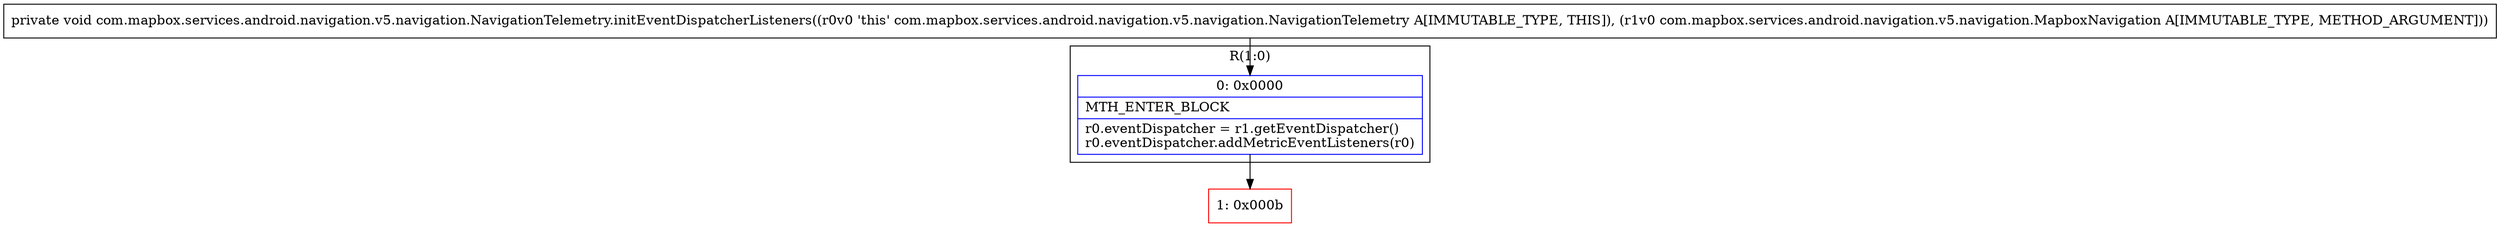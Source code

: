 digraph "CFG forcom.mapbox.services.android.navigation.v5.navigation.NavigationTelemetry.initEventDispatcherListeners(Lcom\/mapbox\/services\/android\/navigation\/v5\/navigation\/MapboxNavigation;)V" {
subgraph cluster_Region_371013716 {
label = "R(1:0)";
node [shape=record,color=blue];
Node_0 [shape=record,label="{0\:\ 0x0000|MTH_ENTER_BLOCK\l|r0.eventDispatcher = r1.getEventDispatcher()\lr0.eventDispatcher.addMetricEventListeners(r0)\l}"];
}
Node_1 [shape=record,color=red,label="{1\:\ 0x000b}"];
MethodNode[shape=record,label="{private void com.mapbox.services.android.navigation.v5.navigation.NavigationTelemetry.initEventDispatcherListeners((r0v0 'this' com.mapbox.services.android.navigation.v5.navigation.NavigationTelemetry A[IMMUTABLE_TYPE, THIS]), (r1v0 com.mapbox.services.android.navigation.v5.navigation.MapboxNavigation A[IMMUTABLE_TYPE, METHOD_ARGUMENT])) }"];
MethodNode -> Node_0;
Node_0 -> Node_1;
}

